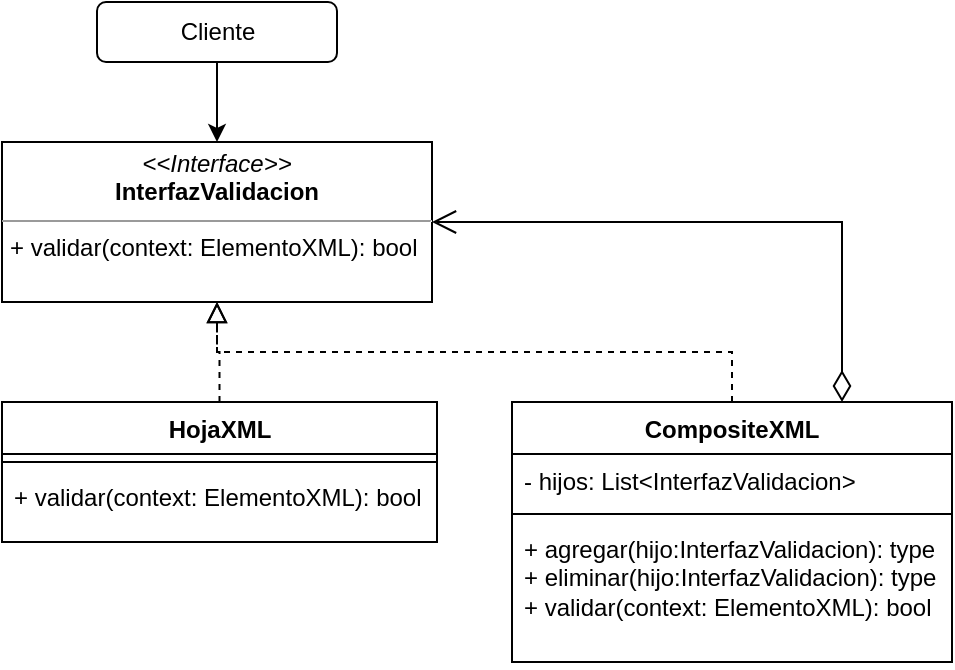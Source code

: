 <mxfile version="22.0.4" type="github">
  <diagram name="Página-1" id="NlpiCG9klhSIJNlOkJPN">
    <mxGraphModel dx="255" dy="477" grid="1" gridSize="10" guides="1" tooltips="1" connect="1" arrows="1" fold="1" page="1" pageScale="1" pageWidth="827" pageHeight="1169" math="0" shadow="0">
      <root>
        <mxCell id="0" />
        <mxCell id="1" parent="0" />
        <mxCell id="Nb7Q-IX65P9Gd8IJMnGJ-17" style="edgeStyle=orthogonalEdgeStyle;rounded=0;orthogonalLoop=1;jettySize=auto;html=1;entryX=0.5;entryY=0;entryDx=0;entryDy=0;" edge="1" parent="1" source="Nb7Q-IX65P9Gd8IJMnGJ-1" target="Nb7Q-IX65P9Gd8IJMnGJ-16">
          <mxGeometry relative="1" as="geometry" />
        </mxCell>
        <mxCell id="Nb7Q-IX65P9Gd8IJMnGJ-1" value="Cliente" style="rounded=1;whiteSpace=wrap;html=1;" vertex="1" parent="1">
          <mxGeometry x="142.5" y="100" width="120" height="30" as="geometry" />
        </mxCell>
        <mxCell id="Nb7Q-IX65P9Gd8IJMnGJ-19" style="edgeStyle=orthogonalEdgeStyle;rounded=0;orthogonalLoop=1;jettySize=auto;html=1;exitX=0.5;exitY=0;exitDx=0;exitDy=0;dashed=1;endArrow=block;endFill=0;endSize=8;entryX=0.5;entryY=1;entryDx=0;entryDy=0;" edge="1" parent="1" source="Nb7Q-IX65P9Gd8IJMnGJ-4" target="Nb7Q-IX65P9Gd8IJMnGJ-16">
          <mxGeometry relative="1" as="geometry">
            <mxPoint x="190" y="250" as="targetPoint" />
          </mxGeometry>
        </mxCell>
        <mxCell id="Nb7Q-IX65P9Gd8IJMnGJ-20" style="edgeStyle=orthogonalEdgeStyle;rounded=0;orthogonalLoop=1;jettySize=auto;html=1;entryX=1;entryY=0.5;entryDx=0;entryDy=0;exitX=0.75;exitY=0;exitDx=0;exitDy=0;endArrow=open;endFill=0;startArrow=diamondThin;startFill=0;targetPerimeterSpacing=3;endSize=10;startSize=13;" edge="1" parent="1" source="Nb7Q-IX65P9Gd8IJMnGJ-4" target="Nb7Q-IX65P9Gd8IJMnGJ-16">
          <mxGeometry relative="1" as="geometry" />
        </mxCell>
        <mxCell id="Nb7Q-IX65P9Gd8IJMnGJ-4" value="CompositeXML" style="swimlane;fontStyle=1;align=center;verticalAlign=top;childLayout=stackLayout;horizontal=1;startSize=26;horizontalStack=0;resizeParent=1;resizeParentMax=0;resizeLast=0;collapsible=1;marginBottom=0;whiteSpace=wrap;html=1;" vertex="1" parent="1">
          <mxGeometry x="350" y="300" width="220" height="130" as="geometry" />
        </mxCell>
        <mxCell id="Nb7Q-IX65P9Gd8IJMnGJ-5" value="- hijos: List&amp;lt;InterfazValidacion&amp;gt;" style="text;strokeColor=none;fillColor=none;align=left;verticalAlign=top;spacingLeft=4;spacingRight=4;overflow=hidden;rotatable=0;points=[[0,0.5],[1,0.5]];portConstraint=eastwest;whiteSpace=wrap;html=1;" vertex="1" parent="Nb7Q-IX65P9Gd8IJMnGJ-4">
          <mxGeometry y="26" width="220" height="26" as="geometry" />
        </mxCell>
        <mxCell id="Nb7Q-IX65P9Gd8IJMnGJ-6" value="" style="line;strokeWidth=1;fillColor=none;align=left;verticalAlign=middle;spacingTop=-1;spacingLeft=3;spacingRight=3;rotatable=0;labelPosition=right;points=[];portConstraint=eastwest;strokeColor=inherit;" vertex="1" parent="Nb7Q-IX65P9Gd8IJMnGJ-4">
          <mxGeometry y="52" width="220" height="8" as="geometry" />
        </mxCell>
        <mxCell id="Nb7Q-IX65P9Gd8IJMnGJ-7" value="+ agregar(hijo:InterfazValidacion): type&lt;br&gt;+ eliminar(hijo:InterfazValidacion): type&lt;br&gt;+ validar(context: ElementoXML): bool" style="text;strokeColor=none;fillColor=none;align=left;verticalAlign=top;spacingLeft=4;spacingRight=4;overflow=hidden;rotatable=0;points=[[0,0.5],[1,0.5]];portConstraint=eastwest;whiteSpace=wrap;html=1;" vertex="1" parent="Nb7Q-IX65P9Gd8IJMnGJ-4">
          <mxGeometry y="60" width="220" height="70" as="geometry" />
        </mxCell>
        <mxCell id="Nb7Q-IX65P9Gd8IJMnGJ-18" style="edgeStyle=orthogonalEdgeStyle;rounded=0;orthogonalLoop=1;jettySize=auto;html=1;entryX=0.5;entryY=1;entryDx=0;entryDy=0;dashed=1;endArrow=block;endFill=0;endSize=8;" edge="1" parent="1" source="Nb7Q-IX65P9Gd8IJMnGJ-12" target="Nb7Q-IX65P9Gd8IJMnGJ-16">
          <mxGeometry relative="1" as="geometry" />
        </mxCell>
        <mxCell id="Nb7Q-IX65P9Gd8IJMnGJ-12" value="HojaXML" style="swimlane;fontStyle=1;align=center;verticalAlign=top;childLayout=stackLayout;horizontal=1;startSize=26;horizontalStack=0;resizeParent=1;resizeParentMax=0;resizeLast=0;collapsible=1;marginBottom=0;whiteSpace=wrap;html=1;" vertex="1" parent="1">
          <mxGeometry x="95" y="300" width="217.5" height="70" as="geometry" />
        </mxCell>
        <mxCell id="Nb7Q-IX65P9Gd8IJMnGJ-14" value="" style="line;strokeWidth=1;fillColor=none;align=left;verticalAlign=middle;spacingTop=-1;spacingLeft=3;spacingRight=3;rotatable=0;labelPosition=right;points=[];portConstraint=eastwest;strokeColor=inherit;" vertex="1" parent="Nb7Q-IX65P9Gd8IJMnGJ-12">
          <mxGeometry y="26" width="217.5" height="8" as="geometry" />
        </mxCell>
        <mxCell id="Nb7Q-IX65P9Gd8IJMnGJ-15" value="+ validar(context: ElementoXML): bool" style="text;strokeColor=none;fillColor=none;align=left;verticalAlign=top;spacingLeft=4;spacingRight=4;overflow=hidden;rotatable=0;points=[[0,0.5],[1,0.5]];portConstraint=eastwest;whiteSpace=wrap;html=1;" vertex="1" parent="Nb7Q-IX65P9Gd8IJMnGJ-12">
          <mxGeometry y="34" width="217.5" height="36" as="geometry" />
        </mxCell>
        <mxCell id="Nb7Q-IX65P9Gd8IJMnGJ-16" value="&lt;p style=&quot;margin:0px;margin-top:4px;text-align:center;&quot;&gt;&lt;i&gt;&amp;lt;&amp;lt;Interface&amp;gt;&amp;gt;&lt;/i&gt;&lt;br&gt;&lt;b&gt;InterfazValidacion&lt;/b&gt;&lt;/p&gt;&lt;hr size=&quot;1&quot;&gt;&lt;p style=&quot;margin:0px;margin-left:4px;&quot;&gt;+ validar(context: ElementoXML): bool&lt;br&gt;&lt;/p&gt;&lt;p style=&quot;margin:0px;margin-left:4px;&quot;&gt;&lt;br&gt;&lt;/p&gt;" style="verticalAlign=top;align=left;overflow=fill;fontSize=12;fontFamily=Helvetica;html=1;whiteSpace=wrap;" vertex="1" parent="1">
          <mxGeometry x="95" y="170" width="215" height="80" as="geometry" />
        </mxCell>
      </root>
    </mxGraphModel>
  </diagram>
</mxfile>
